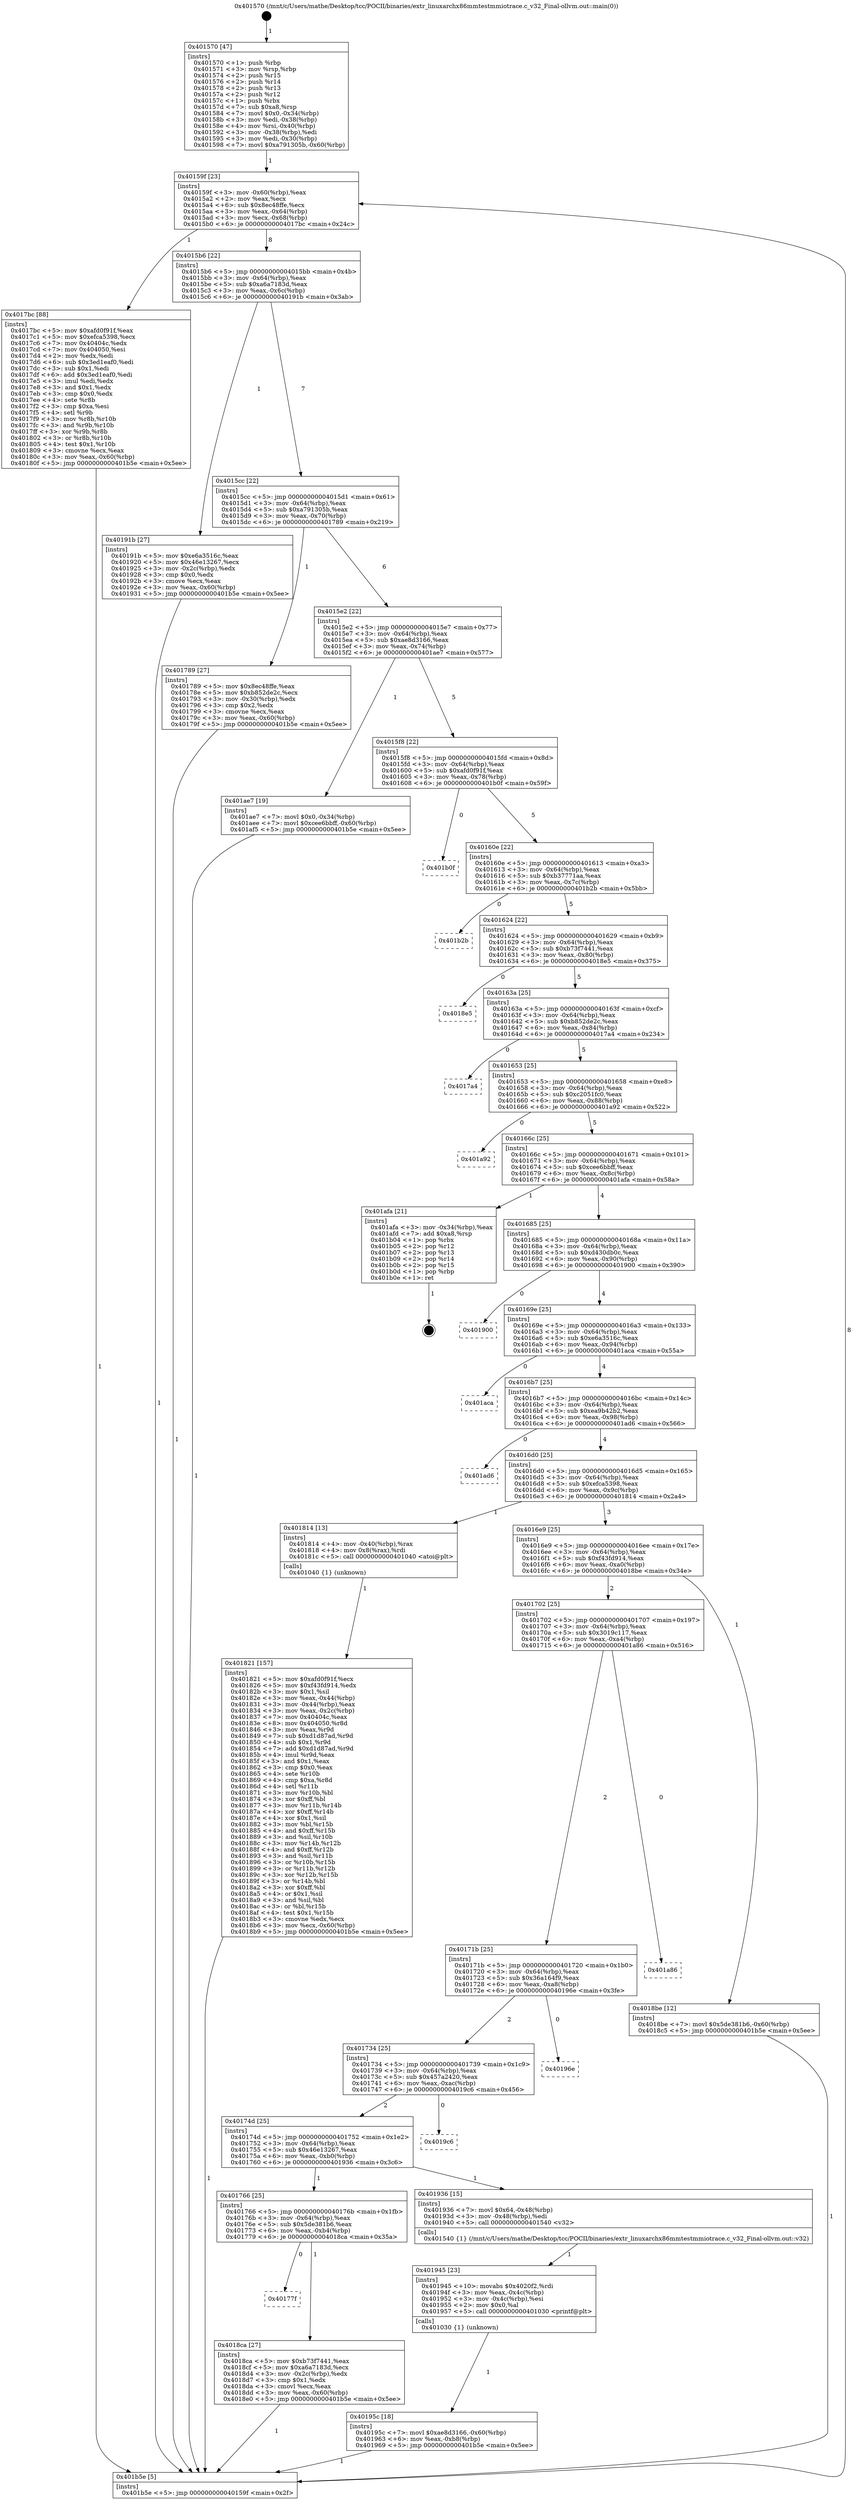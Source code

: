 digraph "0x401570" {
  label = "0x401570 (/mnt/c/Users/mathe/Desktop/tcc/POCII/binaries/extr_linuxarchx86mmtestmmiotrace.c_v32_Final-ollvm.out::main(0))"
  labelloc = "t"
  node[shape=record]

  Entry [label="",width=0.3,height=0.3,shape=circle,fillcolor=black,style=filled]
  "0x40159f" [label="{
     0x40159f [23]\l
     | [instrs]\l
     &nbsp;&nbsp;0x40159f \<+3\>: mov -0x60(%rbp),%eax\l
     &nbsp;&nbsp;0x4015a2 \<+2\>: mov %eax,%ecx\l
     &nbsp;&nbsp;0x4015a4 \<+6\>: sub $0x8ec48ffe,%ecx\l
     &nbsp;&nbsp;0x4015aa \<+3\>: mov %eax,-0x64(%rbp)\l
     &nbsp;&nbsp;0x4015ad \<+3\>: mov %ecx,-0x68(%rbp)\l
     &nbsp;&nbsp;0x4015b0 \<+6\>: je 00000000004017bc \<main+0x24c\>\l
  }"]
  "0x4017bc" [label="{
     0x4017bc [88]\l
     | [instrs]\l
     &nbsp;&nbsp;0x4017bc \<+5\>: mov $0xafd0f91f,%eax\l
     &nbsp;&nbsp;0x4017c1 \<+5\>: mov $0xefca5398,%ecx\l
     &nbsp;&nbsp;0x4017c6 \<+7\>: mov 0x40404c,%edx\l
     &nbsp;&nbsp;0x4017cd \<+7\>: mov 0x404050,%esi\l
     &nbsp;&nbsp;0x4017d4 \<+2\>: mov %edx,%edi\l
     &nbsp;&nbsp;0x4017d6 \<+6\>: sub $0x3ed1eaf0,%edi\l
     &nbsp;&nbsp;0x4017dc \<+3\>: sub $0x1,%edi\l
     &nbsp;&nbsp;0x4017df \<+6\>: add $0x3ed1eaf0,%edi\l
     &nbsp;&nbsp;0x4017e5 \<+3\>: imul %edi,%edx\l
     &nbsp;&nbsp;0x4017e8 \<+3\>: and $0x1,%edx\l
     &nbsp;&nbsp;0x4017eb \<+3\>: cmp $0x0,%edx\l
     &nbsp;&nbsp;0x4017ee \<+4\>: sete %r8b\l
     &nbsp;&nbsp;0x4017f2 \<+3\>: cmp $0xa,%esi\l
     &nbsp;&nbsp;0x4017f5 \<+4\>: setl %r9b\l
     &nbsp;&nbsp;0x4017f9 \<+3\>: mov %r8b,%r10b\l
     &nbsp;&nbsp;0x4017fc \<+3\>: and %r9b,%r10b\l
     &nbsp;&nbsp;0x4017ff \<+3\>: xor %r9b,%r8b\l
     &nbsp;&nbsp;0x401802 \<+3\>: or %r8b,%r10b\l
     &nbsp;&nbsp;0x401805 \<+4\>: test $0x1,%r10b\l
     &nbsp;&nbsp;0x401809 \<+3\>: cmovne %ecx,%eax\l
     &nbsp;&nbsp;0x40180c \<+3\>: mov %eax,-0x60(%rbp)\l
     &nbsp;&nbsp;0x40180f \<+5\>: jmp 0000000000401b5e \<main+0x5ee\>\l
  }"]
  "0x4015b6" [label="{
     0x4015b6 [22]\l
     | [instrs]\l
     &nbsp;&nbsp;0x4015b6 \<+5\>: jmp 00000000004015bb \<main+0x4b\>\l
     &nbsp;&nbsp;0x4015bb \<+3\>: mov -0x64(%rbp),%eax\l
     &nbsp;&nbsp;0x4015be \<+5\>: sub $0xa6a7183d,%eax\l
     &nbsp;&nbsp;0x4015c3 \<+3\>: mov %eax,-0x6c(%rbp)\l
     &nbsp;&nbsp;0x4015c6 \<+6\>: je 000000000040191b \<main+0x3ab\>\l
  }"]
  Exit [label="",width=0.3,height=0.3,shape=circle,fillcolor=black,style=filled,peripheries=2]
  "0x40191b" [label="{
     0x40191b [27]\l
     | [instrs]\l
     &nbsp;&nbsp;0x40191b \<+5\>: mov $0xe6a3516c,%eax\l
     &nbsp;&nbsp;0x401920 \<+5\>: mov $0x46e13267,%ecx\l
     &nbsp;&nbsp;0x401925 \<+3\>: mov -0x2c(%rbp),%edx\l
     &nbsp;&nbsp;0x401928 \<+3\>: cmp $0x0,%edx\l
     &nbsp;&nbsp;0x40192b \<+3\>: cmove %ecx,%eax\l
     &nbsp;&nbsp;0x40192e \<+3\>: mov %eax,-0x60(%rbp)\l
     &nbsp;&nbsp;0x401931 \<+5\>: jmp 0000000000401b5e \<main+0x5ee\>\l
  }"]
  "0x4015cc" [label="{
     0x4015cc [22]\l
     | [instrs]\l
     &nbsp;&nbsp;0x4015cc \<+5\>: jmp 00000000004015d1 \<main+0x61\>\l
     &nbsp;&nbsp;0x4015d1 \<+3\>: mov -0x64(%rbp),%eax\l
     &nbsp;&nbsp;0x4015d4 \<+5\>: sub $0xa791305b,%eax\l
     &nbsp;&nbsp;0x4015d9 \<+3\>: mov %eax,-0x70(%rbp)\l
     &nbsp;&nbsp;0x4015dc \<+6\>: je 0000000000401789 \<main+0x219\>\l
  }"]
  "0x40195c" [label="{
     0x40195c [18]\l
     | [instrs]\l
     &nbsp;&nbsp;0x40195c \<+7\>: movl $0xae8d3166,-0x60(%rbp)\l
     &nbsp;&nbsp;0x401963 \<+6\>: mov %eax,-0xb8(%rbp)\l
     &nbsp;&nbsp;0x401969 \<+5\>: jmp 0000000000401b5e \<main+0x5ee\>\l
  }"]
  "0x401789" [label="{
     0x401789 [27]\l
     | [instrs]\l
     &nbsp;&nbsp;0x401789 \<+5\>: mov $0x8ec48ffe,%eax\l
     &nbsp;&nbsp;0x40178e \<+5\>: mov $0xb852de2c,%ecx\l
     &nbsp;&nbsp;0x401793 \<+3\>: mov -0x30(%rbp),%edx\l
     &nbsp;&nbsp;0x401796 \<+3\>: cmp $0x2,%edx\l
     &nbsp;&nbsp;0x401799 \<+3\>: cmovne %ecx,%eax\l
     &nbsp;&nbsp;0x40179c \<+3\>: mov %eax,-0x60(%rbp)\l
     &nbsp;&nbsp;0x40179f \<+5\>: jmp 0000000000401b5e \<main+0x5ee\>\l
  }"]
  "0x4015e2" [label="{
     0x4015e2 [22]\l
     | [instrs]\l
     &nbsp;&nbsp;0x4015e2 \<+5\>: jmp 00000000004015e7 \<main+0x77\>\l
     &nbsp;&nbsp;0x4015e7 \<+3\>: mov -0x64(%rbp),%eax\l
     &nbsp;&nbsp;0x4015ea \<+5\>: sub $0xae8d3166,%eax\l
     &nbsp;&nbsp;0x4015ef \<+3\>: mov %eax,-0x74(%rbp)\l
     &nbsp;&nbsp;0x4015f2 \<+6\>: je 0000000000401ae7 \<main+0x577\>\l
  }"]
  "0x401b5e" [label="{
     0x401b5e [5]\l
     | [instrs]\l
     &nbsp;&nbsp;0x401b5e \<+5\>: jmp 000000000040159f \<main+0x2f\>\l
  }"]
  "0x401570" [label="{
     0x401570 [47]\l
     | [instrs]\l
     &nbsp;&nbsp;0x401570 \<+1\>: push %rbp\l
     &nbsp;&nbsp;0x401571 \<+3\>: mov %rsp,%rbp\l
     &nbsp;&nbsp;0x401574 \<+2\>: push %r15\l
     &nbsp;&nbsp;0x401576 \<+2\>: push %r14\l
     &nbsp;&nbsp;0x401578 \<+2\>: push %r13\l
     &nbsp;&nbsp;0x40157a \<+2\>: push %r12\l
     &nbsp;&nbsp;0x40157c \<+1\>: push %rbx\l
     &nbsp;&nbsp;0x40157d \<+7\>: sub $0xa8,%rsp\l
     &nbsp;&nbsp;0x401584 \<+7\>: movl $0x0,-0x34(%rbp)\l
     &nbsp;&nbsp;0x40158b \<+3\>: mov %edi,-0x38(%rbp)\l
     &nbsp;&nbsp;0x40158e \<+4\>: mov %rsi,-0x40(%rbp)\l
     &nbsp;&nbsp;0x401592 \<+3\>: mov -0x38(%rbp),%edi\l
     &nbsp;&nbsp;0x401595 \<+3\>: mov %edi,-0x30(%rbp)\l
     &nbsp;&nbsp;0x401598 \<+7\>: movl $0xa791305b,-0x60(%rbp)\l
  }"]
  "0x401945" [label="{
     0x401945 [23]\l
     | [instrs]\l
     &nbsp;&nbsp;0x401945 \<+10\>: movabs $0x4020f2,%rdi\l
     &nbsp;&nbsp;0x40194f \<+3\>: mov %eax,-0x4c(%rbp)\l
     &nbsp;&nbsp;0x401952 \<+3\>: mov -0x4c(%rbp),%esi\l
     &nbsp;&nbsp;0x401955 \<+2\>: mov $0x0,%al\l
     &nbsp;&nbsp;0x401957 \<+5\>: call 0000000000401030 \<printf@plt\>\l
     | [calls]\l
     &nbsp;&nbsp;0x401030 \{1\} (unknown)\l
  }"]
  "0x401ae7" [label="{
     0x401ae7 [19]\l
     | [instrs]\l
     &nbsp;&nbsp;0x401ae7 \<+7\>: movl $0x0,-0x34(%rbp)\l
     &nbsp;&nbsp;0x401aee \<+7\>: movl $0xcee6bbff,-0x60(%rbp)\l
     &nbsp;&nbsp;0x401af5 \<+5\>: jmp 0000000000401b5e \<main+0x5ee\>\l
  }"]
  "0x4015f8" [label="{
     0x4015f8 [22]\l
     | [instrs]\l
     &nbsp;&nbsp;0x4015f8 \<+5\>: jmp 00000000004015fd \<main+0x8d\>\l
     &nbsp;&nbsp;0x4015fd \<+3\>: mov -0x64(%rbp),%eax\l
     &nbsp;&nbsp;0x401600 \<+5\>: sub $0xafd0f91f,%eax\l
     &nbsp;&nbsp;0x401605 \<+3\>: mov %eax,-0x78(%rbp)\l
     &nbsp;&nbsp;0x401608 \<+6\>: je 0000000000401b0f \<main+0x59f\>\l
  }"]
  "0x40177f" [label="{
     0x40177f\l
  }", style=dashed]
  "0x401b0f" [label="{
     0x401b0f\l
  }", style=dashed]
  "0x40160e" [label="{
     0x40160e [22]\l
     | [instrs]\l
     &nbsp;&nbsp;0x40160e \<+5\>: jmp 0000000000401613 \<main+0xa3\>\l
     &nbsp;&nbsp;0x401613 \<+3\>: mov -0x64(%rbp),%eax\l
     &nbsp;&nbsp;0x401616 \<+5\>: sub $0xb37771aa,%eax\l
     &nbsp;&nbsp;0x40161b \<+3\>: mov %eax,-0x7c(%rbp)\l
     &nbsp;&nbsp;0x40161e \<+6\>: je 0000000000401b2b \<main+0x5bb\>\l
  }"]
  "0x4018ca" [label="{
     0x4018ca [27]\l
     | [instrs]\l
     &nbsp;&nbsp;0x4018ca \<+5\>: mov $0xb73f7441,%eax\l
     &nbsp;&nbsp;0x4018cf \<+5\>: mov $0xa6a7183d,%ecx\l
     &nbsp;&nbsp;0x4018d4 \<+3\>: mov -0x2c(%rbp),%edx\l
     &nbsp;&nbsp;0x4018d7 \<+3\>: cmp $0x1,%edx\l
     &nbsp;&nbsp;0x4018da \<+3\>: cmovl %ecx,%eax\l
     &nbsp;&nbsp;0x4018dd \<+3\>: mov %eax,-0x60(%rbp)\l
     &nbsp;&nbsp;0x4018e0 \<+5\>: jmp 0000000000401b5e \<main+0x5ee\>\l
  }"]
  "0x401b2b" [label="{
     0x401b2b\l
  }", style=dashed]
  "0x401624" [label="{
     0x401624 [22]\l
     | [instrs]\l
     &nbsp;&nbsp;0x401624 \<+5\>: jmp 0000000000401629 \<main+0xb9\>\l
     &nbsp;&nbsp;0x401629 \<+3\>: mov -0x64(%rbp),%eax\l
     &nbsp;&nbsp;0x40162c \<+5\>: sub $0xb73f7441,%eax\l
     &nbsp;&nbsp;0x401631 \<+3\>: mov %eax,-0x80(%rbp)\l
     &nbsp;&nbsp;0x401634 \<+6\>: je 00000000004018e5 \<main+0x375\>\l
  }"]
  "0x401766" [label="{
     0x401766 [25]\l
     | [instrs]\l
     &nbsp;&nbsp;0x401766 \<+5\>: jmp 000000000040176b \<main+0x1fb\>\l
     &nbsp;&nbsp;0x40176b \<+3\>: mov -0x64(%rbp),%eax\l
     &nbsp;&nbsp;0x40176e \<+5\>: sub $0x5de381b6,%eax\l
     &nbsp;&nbsp;0x401773 \<+6\>: mov %eax,-0xb4(%rbp)\l
     &nbsp;&nbsp;0x401779 \<+6\>: je 00000000004018ca \<main+0x35a\>\l
  }"]
  "0x4018e5" [label="{
     0x4018e5\l
  }", style=dashed]
  "0x40163a" [label="{
     0x40163a [25]\l
     | [instrs]\l
     &nbsp;&nbsp;0x40163a \<+5\>: jmp 000000000040163f \<main+0xcf\>\l
     &nbsp;&nbsp;0x40163f \<+3\>: mov -0x64(%rbp),%eax\l
     &nbsp;&nbsp;0x401642 \<+5\>: sub $0xb852de2c,%eax\l
     &nbsp;&nbsp;0x401647 \<+6\>: mov %eax,-0x84(%rbp)\l
     &nbsp;&nbsp;0x40164d \<+6\>: je 00000000004017a4 \<main+0x234\>\l
  }"]
  "0x401936" [label="{
     0x401936 [15]\l
     | [instrs]\l
     &nbsp;&nbsp;0x401936 \<+7\>: movl $0x64,-0x48(%rbp)\l
     &nbsp;&nbsp;0x40193d \<+3\>: mov -0x48(%rbp),%edi\l
     &nbsp;&nbsp;0x401940 \<+5\>: call 0000000000401540 \<v32\>\l
     | [calls]\l
     &nbsp;&nbsp;0x401540 \{1\} (/mnt/c/Users/mathe/Desktop/tcc/POCII/binaries/extr_linuxarchx86mmtestmmiotrace.c_v32_Final-ollvm.out::v32)\l
  }"]
  "0x4017a4" [label="{
     0x4017a4\l
  }", style=dashed]
  "0x401653" [label="{
     0x401653 [25]\l
     | [instrs]\l
     &nbsp;&nbsp;0x401653 \<+5\>: jmp 0000000000401658 \<main+0xe8\>\l
     &nbsp;&nbsp;0x401658 \<+3\>: mov -0x64(%rbp),%eax\l
     &nbsp;&nbsp;0x40165b \<+5\>: sub $0xc2051fc0,%eax\l
     &nbsp;&nbsp;0x401660 \<+6\>: mov %eax,-0x88(%rbp)\l
     &nbsp;&nbsp;0x401666 \<+6\>: je 0000000000401a92 \<main+0x522\>\l
  }"]
  "0x40174d" [label="{
     0x40174d [25]\l
     | [instrs]\l
     &nbsp;&nbsp;0x40174d \<+5\>: jmp 0000000000401752 \<main+0x1e2\>\l
     &nbsp;&nbsp;0x401752 \<+3\>: mov -0x64(%rbp),%eax\l
     &nbsp;&nbsp;0x401755 \<+5\>: sub $0x46e13267,%eax\l
     &nbsp;&nbsp;0x40175a \<+6\>: mov %eax,-0xb0(%rbp)\l
     &nbsp;&nbsp;0x401760 \<+6\>: je 0000000000401936 \<main+0x3c6\>\l
  }"]
  "0x401a92" [label="{
     0x401a92\l
  }", style=dashed]
  "0x40166c" [label="{
     0x40166c [25]\l
     | [instrs]\l
     &nbsp;&nbsp;0x40166c \<+5\>: jmp 0000000000401671 \<main+0x101\>\l
     &nbsp;&nbsp;0x401671 \<+3\>: mov -0x64(%rbp),%eax\l
     &nbsp;&nbsp;0x401674 \<+5\>: sub $0xcee6bbff,%eax\l
     &nbsp;&nbsp;0x401679 \<+6\>: mov %eax,-0x8c(%rbp)\l
     &nbsp;&nbsp;0x40167f \<+6\>: je 0000000000401afa \<main+0x58a\>\l
  }"]
  "0x4019c6" [label="{
     0x4019c6\l
  }", style=dashed]
  "0x401afa" [label="{
     0x401afa [21]\l
     | [instrs]\l
     &nbsp;&nbsp;0x401afa \<+3\>: mov -0x34(%rbp),%eax\l
     &nbsp;&nbsp;0x401afd \<+7\>: add $0xa8,%rsp\l
     &nbsp;&nbsp;0x401b04 \<+1\>: pop %rbx\l
     &nbsp;&nbsp;0x401b05 \<+2\>: pop %r12\l
     &nbsp;&nbsp;0x401b07 \<+2\>: pop %r13\l
     &nbsp;&nbsp;0x401b09 \<+2\>: pop %r14\l
     &nbsp;&nbsp;0x401b0b \<+2\>: pop %r15\l
     &nbsp;&nbsp;0x401b0d \<+1\>: pop %rbp\l
     &nbsp;&nbsp;0x401b0e \<+1\>: ret\l
  }"]
  "0x401685" [label="{
     0x401685 [25]\l
     | [instrs]\l
     &nbsp;&nbsp;0x401685 \<+5\>: jmp 000000000040168a \<main+0x11a\>\l
     &nbsp;&nbsp;0x40168a \<+3\>: mov -0x64(%rbp),%eax\l
     &nbsp;&nbsp;0x40168d \<+5\>: sub $0xd430db0c,%eax\l
     &nbsp;&nbsp;0x401692 \<+6\>: mov %eax,-0x90(%rbp)\l
     &nbsp;&nbsp;0x401698 \<+6\>: je 0000000000401900 \<main+0x390\>\l
  }"]
  "0x401734" [label="{
     0x401734 [25]\l
     | [instrs]\l
     &nbsp;&nbsp;0x401734 \<+5\>: jmp 0000000000401739 \<main+0x1c9\>\l
     &nbsp;&nbsp;0x401739 \<+3\>: mov -0x64(%rbp),%eax\l
     &nbsp;&nbsp;0x40173c \<+5\>: sub $0x457a2420,%eax\l
     &nbsp;&nbsp;0x401741 \<+6\>: mov %eax,-0xac(%rbp)\l
     &nbsp;&nbsp;0x401747 \<+6\>: je 00000000004019c6 \<main+0x456\>\l
  }"]
  "0x401900" [label="{
     0x401900\l
  }", style=dashed]
  "0x40169e" [label="{
     0x40169e [25]\l
     | [instrs]\l
     &nbsp;&nbsp;0x40169e \<+5\>: jmp 00000000004016a3 \<main+0x133\>\l
     &nbsp;&nbsp;0x4016a3 \<+3\>: mov -0x64(%rbp),%eax\l
     &nbsp;&nbsp;0x4016a6 \<+5\>: sub $0xe6a3516c,%eax\l
     &nbsp;&nbsp;0x4016ab \<+6\>: mov %eax,-0x94(%rbp)\l
     &nbsp;&nbsp;0x4016b1 \<+6\>: je 0000000000401aca \<main+0x55a\>\l
  }"]
  "0x40196e" [label="{
     0x40196e\l
  }", style=dashed]
  "0x401aca" [label="{
     0x401aca\l
  }", style=dashed]
  "0x4016b7" [label="{
     0x4016b7 [25]\l
     | [instrs]\l
     &nbsp;&nbsp;0x4016b7 \<+5\>: jmp 00000000004016bc \<main+0x14c\>\l
     &nbsp;&nbsp;0x4016bc \<+3\>: mov -0x64(%rbp),%eax\l
     &nbsp;&nbsp;0x4016bf \<+5\>: sub $0xea9b42b2,%eax\l
     &nbsp;&nbsp;0x4016c4 \<+6\>: mov %eax,-0x98(%rbp)\l
     &nbsp;&nbsp;0x4016ca \<+6\>: je 0000000000401ad6 \<main+0x566\>\l
  }"]
  "0x40171b" [label="{
     0x40171b [25]\l
     | [instrs]\l
     &nbsp;&nbsp;0x40171b \<+5\>: jmp 0000000000401720 \<main+0x1b0\>\l
     &nbsp;&nbsp;0x401720 \<+3\>: mov -0x64(%rbp),%eax\l
     &nbsp;&nbsp;0x401723 \<+5\>: sub $0x36a164f9,%eax\l
     &nbsp;&nbsp;0x401728 \<+6\>: mov %eax,-0xa8(%rbp)\l
     &nbsp;&nbsp;0x40172e \<+6\>: je 000000000040196e \<main+0x3fe\>\l
  }"]
  "0x401ad6" [label="{
     0x401ad6\l
  }", style=dashed]
  "0x4016d0" [label="{
     0x4016d0 [25]\l
     | [instrs]\l
     &nbsp;&nbsp;0x4016d0 \<+5\>: jmp 00000000004016d5 \<main+0x165\>\l
     &nbsp;&nbsp;0x4016d5 \<+3\>: mov -0x64(%rbp),%eax\l
     &nbsp;&nbsp;0x4016d8 \<+5\>: sub $0xefca5398,%eax\l
     &nbsp;&nbsp;0x4016dd \<+6\>: mov %eax,-0x9c(%rbp)\l
     &nbsp;&nbsp;0x4016e3 \<+6\>: je 0000000000401814 \<main+0x2a4\>\l
  }"]
  "0x401a86" [label="{
     0x401a86\l
  }", style=dashed]
  "0x401814" [label="{
     0x401814 [13]\l
     | [instrs]\l
     &nbsp;&nbsp;0x401814 \<+4\>: mov -0x40(%rbp),%rax\l
     &nbsp;&nbsp;0x401818 \<+4\>: mov 0x8(%rax),%rdi\l
     &nbsp;&nbsp;0x40181c \<+5\>: call 0000000000401040 \<atoi@plt\>\l
     | [calls]\l
     &nbsp;&nbsp;0x401040 \{1\} (unknown)\l
  }"]
  "0x4016e9" [label="{
     0x4016e9 [25]\l
     | [instrs]\l
     &nbsp;&nbsp;0x4016e9 \<+5\>: jmp 00000000004016ee \<main+0x17e\>\l
     &nbsp;&nbsp;0x4016ee \<+3\>: mov -0x64(%rbp),%eax\l
     &nbsp;&nbsp;0x4016f1 \<+5\>: sub $0xf43fd914,%eax\l
     &nbsp;&nbsp;0x4016f6 \<+6\>: mov %eax,-0xa0(%rbp)\l
     &nbsp;&nbsp;0x4016fc \<+6\>: je 00000000004018be \<main+0x34e\>\l
  }"]
  "0x401821" [label="{
     0x401821 [157]\l
     | [instrs]\l
     &nbsp;&nbsp;0x401821 \<+5\>: mov $0xafd0f91f,%ecx\l
     &nbsp;&nbsp;0x401826 \<+5\>: mov $0xf43fd914,%edx\l
     &nbsp;&nbsp;0x40182b \<+3\>: mov $0x1,%sil\l
     &nbsp;&nbsp;0x40182e \<+3\>: mov %eax,-0x44(%rbp)\l
     &nbsp;&nbsp;0x401831 \<+3\>: mov -0x44(%rbp),%eax\l
     &nbsp;&nbsp;0x401834 \<+3\>: mov %eax,-0x2c(%rbp)\l
     &nbsp;&nbsp;0x401837 \<+7\>: mov 0x40404c,%eax\l
     &nbsp;&nbsp;0x40183e \<+8\>: mov 0x404050,%r8d\l
     &nbsp;&nbsp;0x401846 \<+3\>: mov %eax,%r9d\l
     &nbsp;&nbsp;0x401849 \<+7\>: sub $0xd1d87ad,%r9d\l
     &nbsp;&nbsp;0x401850 \<+4\>: sub $0x1,%r9d\l
     &nbsp;&nbsp;0x401854 \<+7\>: add $0xd1d87ad,%r9d\l
     &nbsp;&nbsp;0x40185b \<+4\>: imul %r9d,%eax\l
     &nbsp;&nbsp;0x40185f \<+3\>: and $0x1,%eax\l
     &nbsp;&nbsp;0x401862 \<+3\>: cmp $0x0,%eax\l
     &nbsp;&nbsp;0x401865 \<+4\>: sete %r10b\l
     &nbsp;&nbsp;0x401869 \<+4\>: cmp $0xa,%r8d\l
     &nbsp;&nbsp;0x40186d \<+4\>: setl %r11b\l
     &nbsp;&nbsp;0x401871 \<+3\>: mov %r10b,%bl\l
     &nbsp;&nbsp;0x401874 \<+3\>: xor $0xff,%bl\l
     &nbsp;&nbsp;0x401877 \<+3\>: mov %r11b,%r14b\l
     &nbsp;&nbsp;0x40187a \<+4\>: xor $0xff,%r14b\l
     &nbsp;&nbsp;0x40187e \<+4\>: xor $0x1,%sil\l
     &nbsp;&nbsp;0x401882 \<+3\>: mov %bl,%r15b\l
     &nbsp;&nbsp;0x401885 \<+4\>: and $0xff,%r15b\l
     &nbsp;&nbsp;0x401889 \<+3\>: and %sil,%r10b\l
     &nbsp;&nbsp;0x40188c \<+3\>: mov %r14b,%r12b\l
     &nbsp;&nbsp;0x40188f \<+4\>: and $0xff,%r12b\l
     &nbsp;&nbsp;0x401893 \<+3\>: and %sil,%r11b\l
     &nbsp;&nbsp;0x401896 \<+3\>: or %r10b,%r15b\l
     &nbsp;&nbsp;0x401899 \<+3\>: or %r11b,%r12b\l
     &nbsp;&nbsp;0x40189c \<+3\>: xor %r12b,%r15b\l
     &nbsp;&nbsp;0x40189f \<+3\>: or %r14b,%bl\l
     &nbsp;&nbsp;0x4018a2 \<+3\>: xor $0xff,%bl\l
     &nbsp;&nbsp;0x4018a5 \<+4\>: or $0x1,%sil\l
     &nbsp;&nbsp;0x4018a9 \<+3\>: and %sil,%bl\l
     &nbsp;&nbsp;0x4018ac \<+3\>: or %bl,%r15b\l
     &nbsp;&nbsp;0x4018af \<+4\>: test $0x1,%r15b\l
     &nbsp;&nbsp;0x4018b3 \<+3\>: cmovne %edx,%ecx\l
     &nbsp;&nbsp;0x4018b6 \<+3\>: mov %ecx,-0x60(%rbp)\l
     &nbsp;&nbsp;0x4018b9 \<+5\>: jmp 0000000000401b5e \<main+0x5ee\>\l
  }"]
  "0x401702" [label="{
     0x401702 [25]\l
     | [instrs]\l
     &nbsp;&nbsp;0x401702 \<+5\>: jmp 0000000000401707 \<main+0x197\>\l
     &nbsp;&nbsp;0x401707 \<+3\>: mov -0x64(%rbp),%eax\l
     &nbsp;&nbsp;0x40170a \<+5\>: sub $0x3019c117,%eax\l
     &nbsp;&nbsp;0x40170f \<+6\>: mov %eax,-0xa4(%rbp)\l
     &nbsp;&nbsp;0x401715 \<+6\>: je 0000000000401a86 \<main+0x516\>\l
  }"]
  "0x4018be" [label="{
     0x4018be [12]\l
     | [instrs]\l
     &nbsp;&nbsp;0x4018be \<+7\>: movl $0x5de381b6,-0x60(%rbp)\l
     &nbsp;&nbsp;0x4018c5 \<+5\>: jmp 0000000000401b5e \<main+0x5ee\>\l
  }"]
  Entry -> "0x401570" [label=" 1"]
  "0x40159f" -> "0x4017bc" [label=" 1"]
  "0x40159f" -> "0x4015b6" [label=" 8"]
  "0x401afa" -> Exit [label=" 1"]
  "0x4015b6" -> "0x40191b" [label=" 1"]
  "0x4015b6" -> "0x4015cc" [label=" 7"]
  "0x401ae7" -> "0x401b5e" [label=" 1"]
  "0x4015cc" -> "0x401789" [label=" 1"]
  "0x4015cc" -> "0x4015e2" [label=" 6"]
  "0x401789" -> "0x401b5e" [label=" 1"]
  "0x401570" -> "0x40159f" [label=" 1"]
  "0x401b5e" -> "0x40159f" [label=" 8"]
  "0x4017bc" -> "0x401b5e" [label=" 1"]
  "0x40195c" -> "0x401b5e" [label=" 1"]
  "0x4015e2" -> "0x401ae7" [label=" 1"]
  "0x4015e2" -> "0x4015f8" [label=" 5"]
  "0x401945" -> "0x40195c" [label=" 1"]
  "0x4015f8" -> "0x401b0f" [label=" 0"]
  "0x4015f8" -> "0x40160e" [label=" 5"]
  "0x401936" -> "0x401945" [label=" 1"]
  "0x40160e" -> "0x401b2b" [label=" 0"]
  "0x40160e" -> "0x401624" [label=" 5"]
  "0x40191b" -> "0x401b5e" [label=" 1"]
  "0x401624" -> "0x4018e5" [label=" 0"]
  "0x401624" -> "0x40163a" [label=" 5"]
  "0x401766" -> "0x40177f" [label=" 0"]
  "0x40163a" -> "0x4017a4" [label=" 0"]
  "0x40163a" -> "0x401653" [label=" 5"]
  "0x401766" -> "0x4018ca" [label=" 1"]
  "0x401653" -> "0x401a92" [label=" 0"]
  "0x401653" -> "0x40166c" [label=" 5"]
  "0x40174d" -> "0x401766" [label=" 1"]
  "0x40166c" -> "0x401afa" [label=" 1"]
  "0x40166c" -> "0x401685" [label=" 4"]
  "0x40174d" -> "0x401936" [label=" 1"]
  "0x401685" -> "0x401900" [label=" 0"]
  "0x401685" -> "0x40169e" [label=" 4"]
  "0x401734" -> "0x40174d" [label=" 2"]
  "0x40169e" -> "0x401aca" [label=" 0"]
  "0x40169e" -> "0x4016b7" [label=" 4"]
  "0x401734" -> "0x4019c6" [label=" 0"]
  "0x4016b7" -> "0x401ad6" [label=" 0"]
  "0x4016b7" -> "0x4016d0" [label=" 4"]
  "0x40171b" -> "0x401734" [label=" 2"]
  "0x4016d0" -> "0x401814" [label=" 1"]
  "0x4016d0" -> "0x4016e9" [label=" 3"]
  "0x401814" -> "0x401821" [label=" 1"]
  "0x401821" -> "0x401b5e" [label=" 1"]
  "0x40171b" -> "0x40196e" [label=" 0"]
  "0x4016e9" -> "0x4018be" [label=" 1"]
  "0x4016e9" -> "0x401702" [label=" 2"]
  "0x4018be" -> "0x401b5e" [label=" 1"]
  "0x4018ca" -> "0x401b5e" [label=" 1"]
  "0x401702" -> "0x401a86" [label=" 0"]
  "0x401702" -> "0x40171b" [label=" 2"]
}
